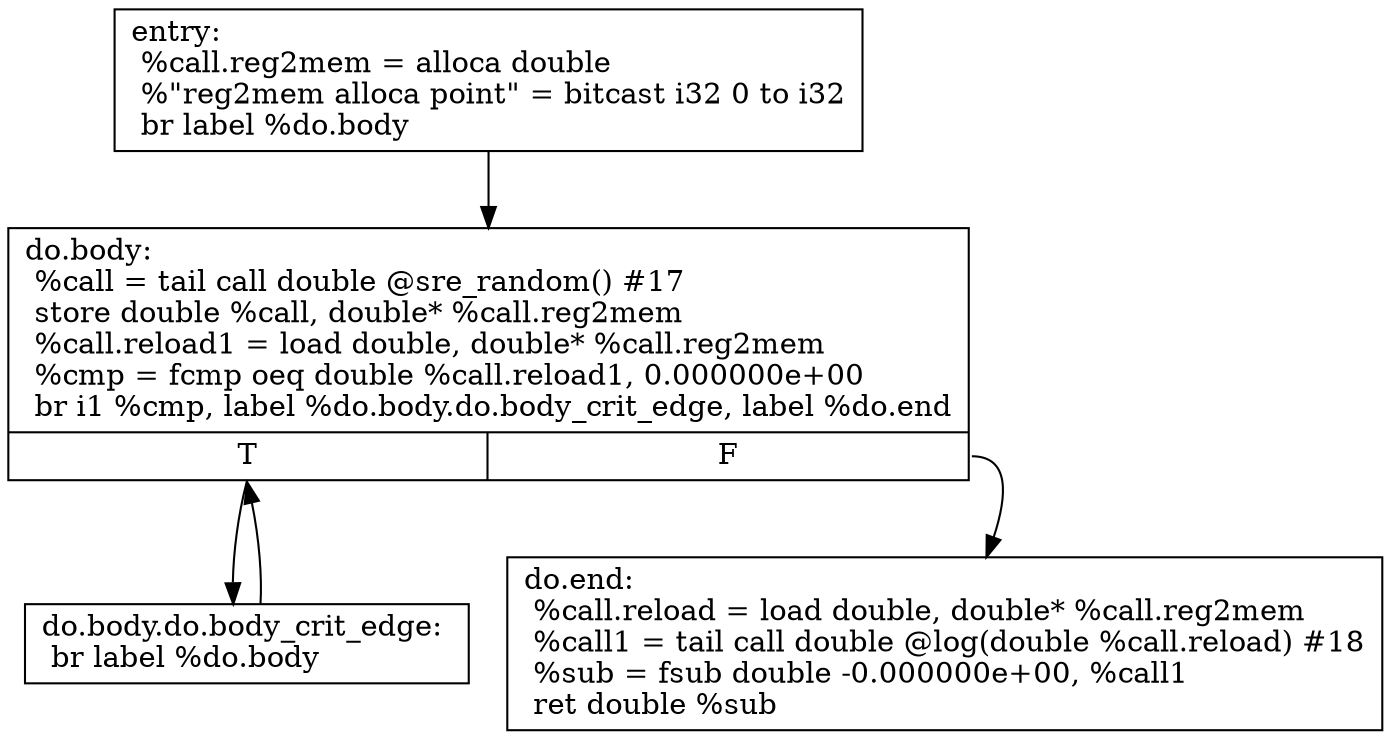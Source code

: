 digraph "CFG for 'ExponentialRandom' function" {

	Node0x49a9b90 [shape=record,label="{entry:\l  %call.reg2mem = alloca double\l  %\"reg2mem alloca point\" = bitcast i32 0 to i32\l  br label %do.body\l}"];
	Node0x49a9b90 -> Node0x49a9f90;
	Node0x49a9f90 [shape=record,label="{do.body:                                          \l  %call = tail call double @sre_random() #17\l  store double %call, double* %call.reg2mem\l  %call.reload1 = load double, double* %call.reg2mem\l  %cmp = fcmp oeq double %call.reload1, 0.000000e+00\l  br i1 %cmp, label %do.body.do.body_crit_edge, label %do.end\l|{<s0>T|<s1>F}}"];
	Node0x49a9f90:s0 -> Node0x52167f0;
	Node0x49a9f90:s1 -> Node0x49a9fe0;
	Node0x52167f0 [shape=record,label="{do.body.do.body_crit_edge:                        \l  br label %do.body\l}"];
	Node0x52167f0 -> Node0x49a9f90;
	Node0x49a9fe0 [shape=record,label="{do.end:                                           \l  %call.reload = load double, double* %call.reg2mem\l  %call1 = tail call double @log(double %call.reload) #18\l  %sub = fsub double -0.000000e+00, %call1\l  ret double %sub\l}"];
}
